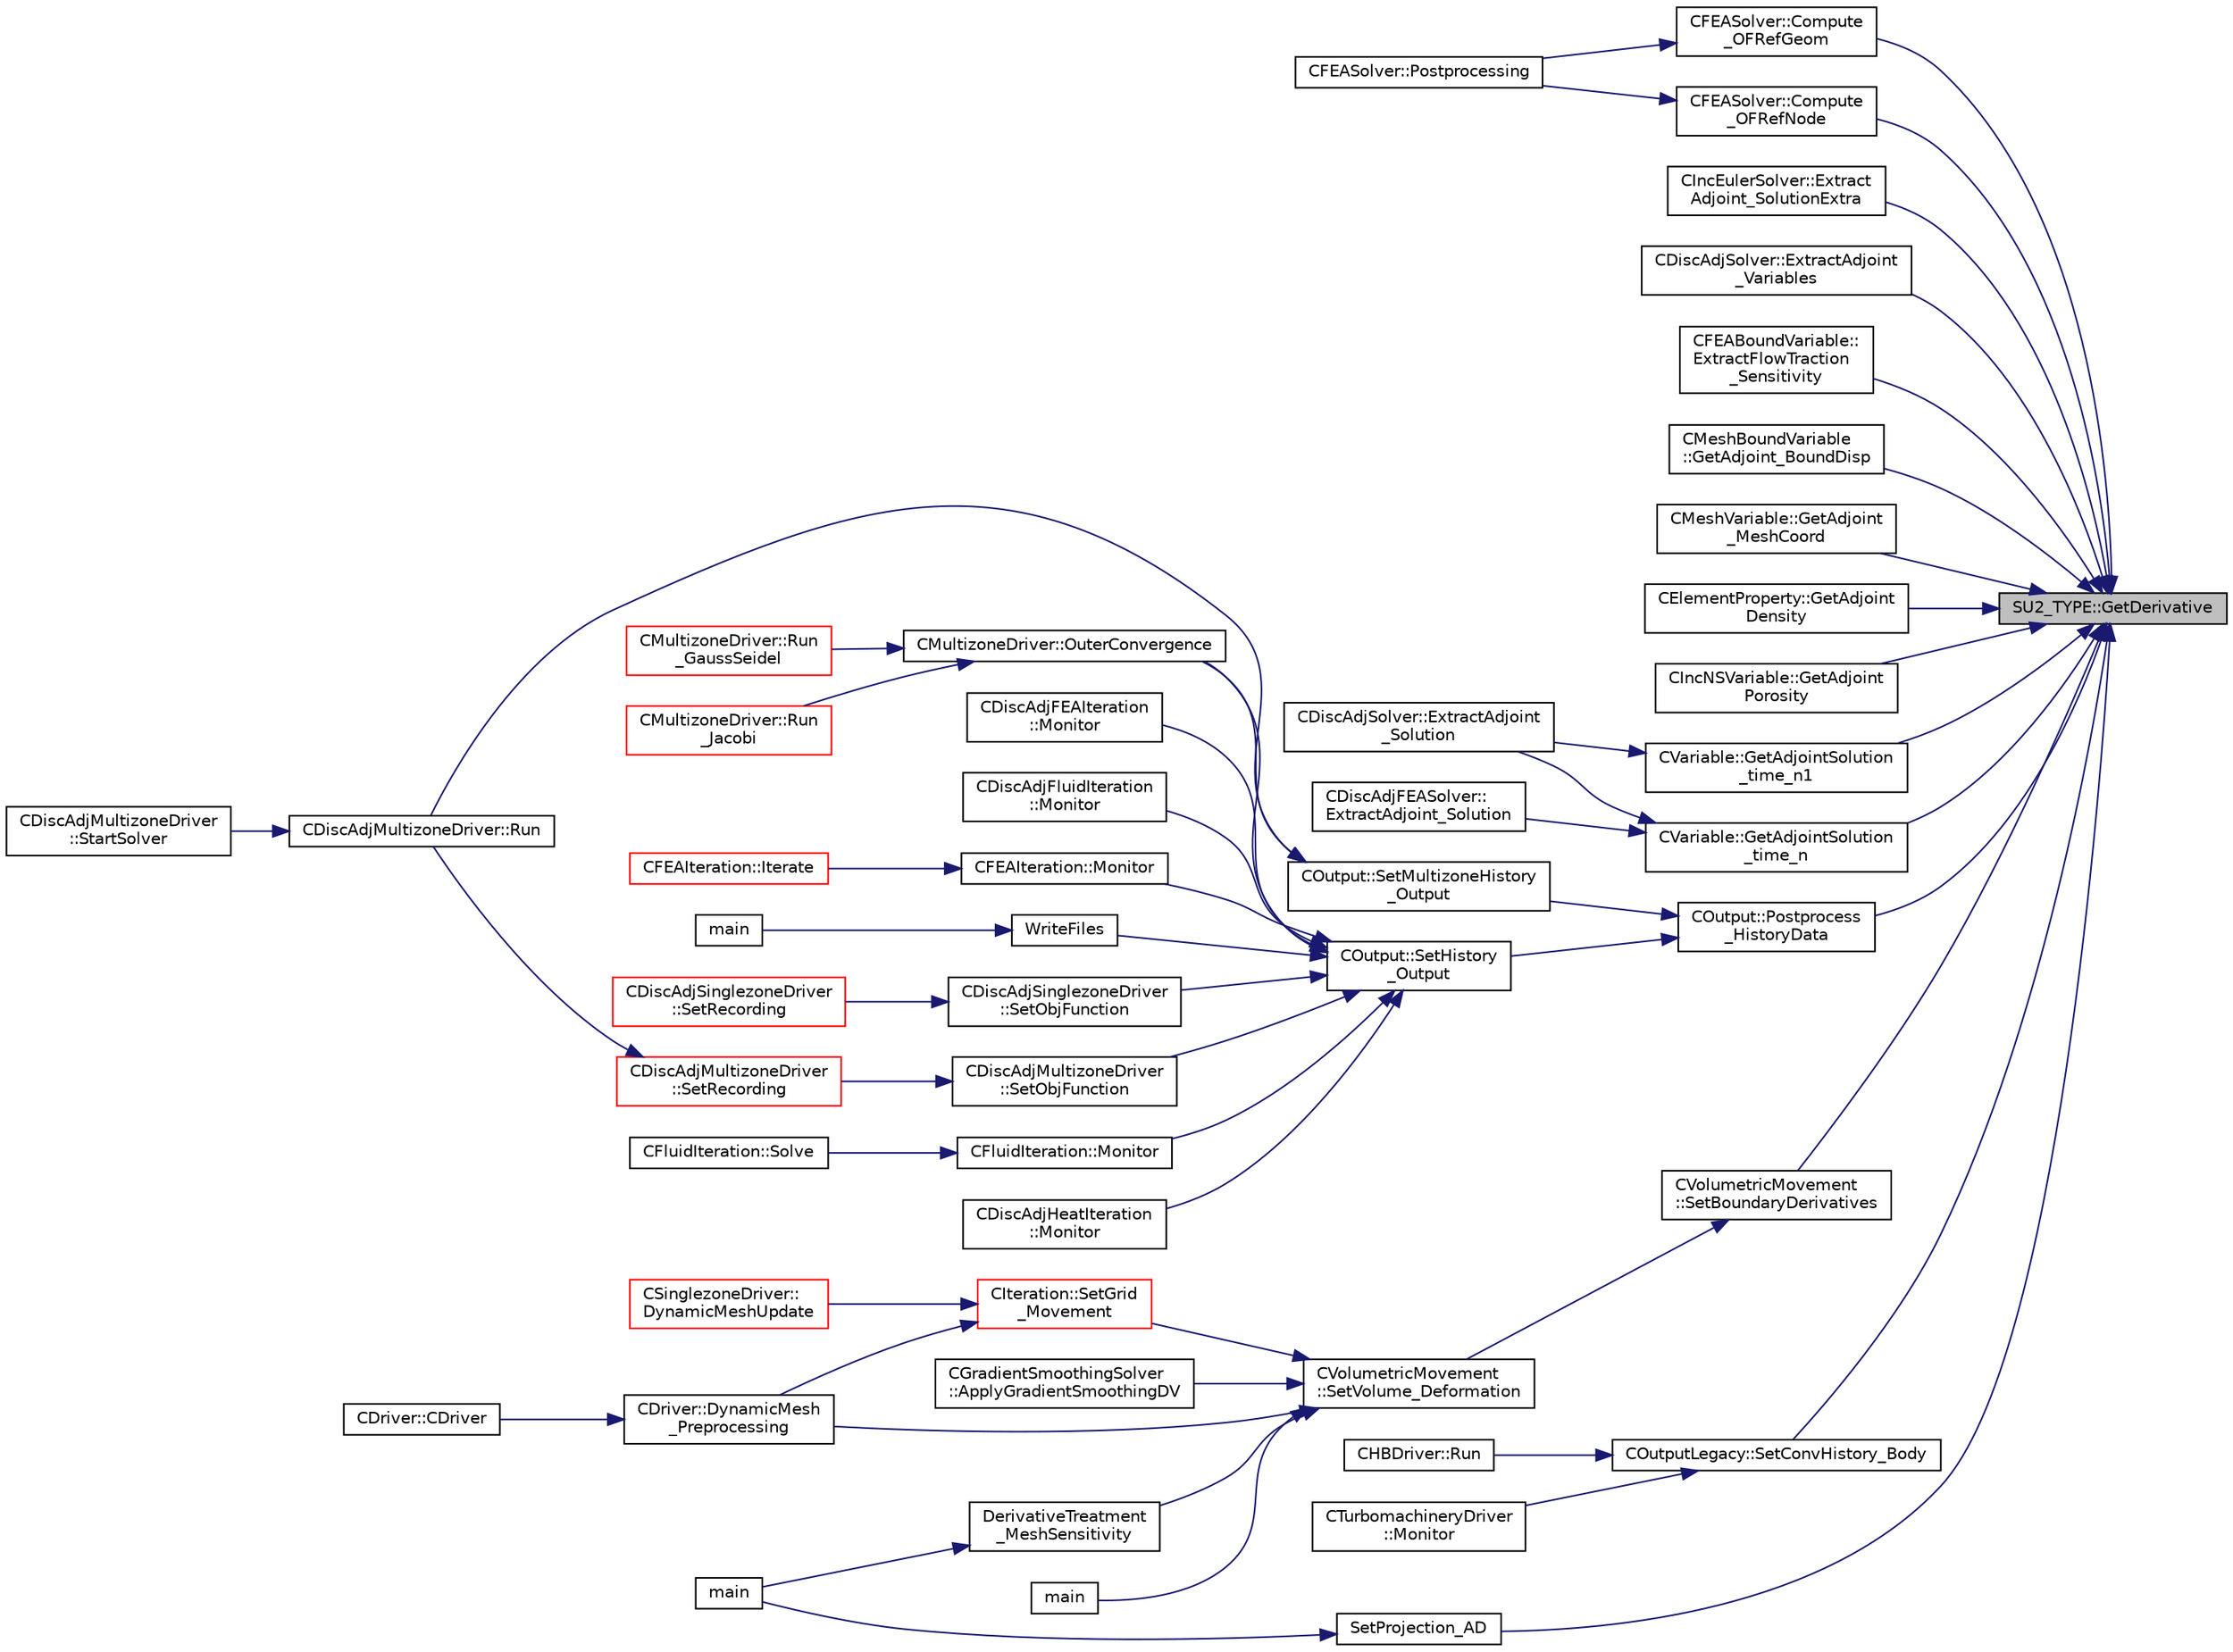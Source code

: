 digraph "SU2_TYPE::GetDerivative"
{
 // LATEX_PDF_SIZE
  edge [fontname="Helvetica",fontsize="10",labelfontname="Helvetica",labelfontsize="10"];
  node [fontname="Helvetica",fontsize="10",shape=record];
  rankdir="RL";
  Node1 [label="SU2_TYPE::GetDerivative",height=0.2,width=0.4,color="black", fillcolor="grey75", style="filled", fontcolor="black",tooltip="Get the derivative value of the datatype (needs to be implemented for each new type)."];
  Node1 -> Node2 [dir="back",color="midnightblue",fontsize="10",style="solid",fontname="Helvetica"];
  Node2 [label="CFEASolver::Compute\l_OFRefGeom",height=0.2,width=0.4,color="black", fillcolor="white", style="filled",URL="$classCFEASolver.html#a19e9ecb594a92b0423fe5bd76977733f",tooltip="Compute the objective function for a reference geometry."];
  Node2 -> Node3 [dir="back",color="midnightblue",fontsize="10",style="solid",fontname="Helvetica"];
  Node3 [label="CFEASolver::Postprocessing",height=0.2,width=0.4,color="black", fillcolor="white", style="filled",URL="$classCFEASolver.html#ab4fa9086b598c5778c9c0403a5626d1b",tooltip="Postprocessing."];
  Node1 -> Node4 [dir="back",color="midnightblue",fontsize="10",style="solid",fontname="Helvetica"];
  Node4 [label="CFEASolver::Compute\l_OFRefNode",height=0.2,width=0.4,color="black", fillcolor="white", style="filled",URL="$classCFEASolver.html#a70584057c3e5f61ddce67ef88df91e74",tooltip="Compute the objective function for a reference node."];
  Node4 -> Node3 [dir="back",color="midnightblue",fontsize="10",style="solid",fontname="Helvetica"];
  Node1 -> Node5 [dir="back",color="midnightblue",fontsize="10",style="solid",fontname="Helvetica"];
  Node5 [label="CIncEulerSolver::Extract\lAdjoint_SolutionExtra",height=0.2,width=0.4,color="black", fillcolor="white", style="filled",URL="$classCIncEulerSolver.html#a259efa7fad5ed88bbd6d9ca43a9c21ea",tooltip="Extract the adjoint of the extra solution at the input."];
  Node1 -> Node6 [dir="back",color="midnightblue",fontsize="10",style="solid",fontname="Helvetica"];
  Node6 [label="CDiscAdjSolver::ExtractAdjoint\l_Variables",height=0.2,width=0.4,color="black", fillcolor="white", style="filled",URL="$classCDiscAdjSolver.html#aad52232974bd9f20c8025f471d37aeb1",tooltip="A virtual member."];
  Node1 -> Node7 [dir="back",color="midnightblue",fontsize="10",style="solid",fontname="Helvetica"];
  Node7 [label="CFEABoundVariable::\lExtractFlowTraction\l_Sensitivity",height=0.2,width=0.4,color="black", fillcolor="white", style="filled",URL="$classCFEABoundVariable.html#a6222a57b4a596545006edc024d5f53df",tooltip="Extract the flow traction derivatives."];
  Node1 -> Node8 [dir="back",color="midnightblue",fontsize="10",style="solid",fontname="Helvetica"];
  Node8 [label="CMeshBoundVariable\l::GetAdjoint_BoundDisp",height=0.2,width=0.4,color="black", fillcolor="white", style="filled",URL="$classCMeshBoundVariable.html#aff2e6b542319e85e91878b1e35c67a9a",tooltip="Recover the value of the adjoint of the boundary displacements."];
  Node1 -> Node9 [dir="back",color="midnightblue",fontsize="10",style="solid",fontname="Helvetica"];
  Node9 [label="CMeshVariable::GetAdjoint\l_MeshCoord",height=0.2,width=0.4,color="black", fillcolor="white", style="filled",URL="$classCMeshVariable.html#ac4b1f4b687e7c470d13998e9d302c2c6",tooltip="Recover the value of the adjoint of the mesh coordinates."];
  Node1 -> Node10 [dir="back",color="midnightblue",fontsize="10",style="solid",fontname="Helvetica"];
  Node10 [label="CElementProperty::GetAdjoint\lDensity",height=0.2,width=0.4,color="black", fillcolor="white", style="filled",URL="$classCElementProperty.html#ab92200f295f05ddf52397e430ce36279",tooltip="Extract the derivative of the Design density."];
  Node1 -> Node11 [dir="back",color="midnightblue",fontsize="10",style="solid",fontname="Helvetica"];
  Node11 [label="CIncNSVariable::GetAdjoint\lPorosity",height=0.2,width=0.4,color="black", fillcolor="white", style="filled",URL="$classCIncNSVariable.html#a58f7e63658052272eb3acc5843111c7d",tooltip="Get the adjoint values of the coordinates."];
  Node1 -> Node12 [dir="back",color="midnightblue",fontsize="10",style="solid",fontname="Helvetica"];
  Node12 [label="CVariable::GetAdjointSolution\l_time_n",height=0.2,width=0.4,color="black", fillcolor="white", style="filled",URL="$classCVariable.html#a8888a5b67d3f1d4320ec5d90c1a7b9db",tooltip=" "];
  Node12 -> Node13 [dir="back",color="midnightblue",fontsize="10",style="solid",fontname="Helvetica"];
  Node13 [label="CDiscAdjSolver::ExtractAdjoint\l_Solution",height=0.2,width=0.4,color="black", fillcolor="white", style="filled",URL="$classCDiscAdjSolver.html#a197e13969a8007038486acaabc5902c8",tooltip="Sets the adjoint values of the input variables of the flow (+turb.) iteration after tape has been eva..."];
  Node12 -> Node14 [dir="back",color="midnightblue",fontsize="10",style="solid",fontname="Helvetica"];
  Node14 [label="CDiscAdjFEASolver::\lExtractAdjoint_Solution",height=0.2,width=0.4,color="black", fillcolor="white", style="filled",URL="$classCDiscAdjFEASolver.html#a04c82d7de659c5882a0898bd4e73cdc2",tooltip="Sets the adjoint values of the input variables of the flow (+turb.) iteration after tape has been eva..."];
  Node1 -> Node15 [dir="back",color="midnightblue",fontsize="10",style="solid",fontname="Helvetica"];
  Node15 [label="CVariable::GetAdjointSolution\l_time_n1",height=0.2,width=0.4,color="black", fillcolor="white", style="filled",URL="$classCVariable.html#a877dd26d6022099f794dd2db1bd8eb7c",tooltip=" "];
  Node15 -> Node13 [dir="back",color="midnightblue",fontsize="10",style="solid",fontname="Helvetica"];
  Node1 -> Node16 [dir="back",color="midnightblue",fontsize="10",style="solid",fontname="Helvetica"];
  Node16 [label="COutput::Postprocess\l_HistoryData",height=0.2,width=0.4,color="black", fillcolor="white", style="filled",URL="$classCOutput.html#ab2286efe6e4b78dd0daf13d2f1a6f886",tooltip="Postprocess_HistoryData."];
  Node16 -> Node17 [dir="back",color="midnightblue",fontsize="10",style="solid",fontname="Helvetica"];
  Node17 [label="COutput::SetHistory\l_Output",height=0.2,width=0.4,color="black", fillcolor="white", style="filled",URL="$classCOutput.html#acf84143df1a158647605c980ecae2d7c",tooltip="Collects history data from the solvers, monitors the convergence and writes to screen and history fil..."];
  Node17 -> Node18 [dir="back",color="midnightblue",fontsize="10",style="solid",fontname="Helvetica"];
  Node18 [label="CFluidIteration::Monitor",height=0.2,width=0.4,color="black", fillcolor="white", style="filled",URL="$classCFluidIteration.html#a65a5e3091a587996d2edf4c415a241f6",tooltip="Monitors the convergence and other metrics for the fluid system."];
  Node18 -> Node19 [dir="back",color="midnightblue",fontsize="10",style="solid",fontname="Helvetica"];
  Node19 [label="CFluidIteration::Solve",height=0.2,width=0.4,color="black", fillcolor="white", style="filled",URL="$classCFluidIteration.html#ae4c454356af70246063fdcba4accb068",tooltip="Iterate the fluid system for a number of Inner_Iter iterations."];
  Node17 -> Node20 [dir="back",color="midnightblue",fontsize="10",style="solid",fontname="Helvetica"];
  Node20 [label="CDiscAdjHeatIteration\l::Monitor",height=0.2,width=0.4,color="black", fillcolor="white", style="filled",URL="$classCDiscAdjHeatIteration.html#a53f7a52e08573fab876dd8fb8c09254f",tooltip="Monitors the convergence and other metrics for the discrete adjoint heat problem."];
  Node17 -> Node21 [dir="back",color="midnightblue",fontsize="10",style="solid",fontname="Helvetica"];
  Node21 [label="CDiscAdjFEAIteration\l::Monitor",height=0.2,width=0.4,color="black", fillcolor="white", style="filled",URL="$classCDiscAdjFEAIteration.html#ae649fc912ce2489b1356dc81330e9b17",tooltip="Monitors the convergence and other metrics for the discrete adjoint FEA problem."];
  Node17 -> Node22 [dir="back",color="midnightblue",fontsize="10",style="solid",fontname="Helvetica"];
  Node22 [label="CDiscAdjFluidIteration\l::Monitor",height=0.2,width=0.4,color="black", fillcolor="white", style="filled",URL="$classCDiscAdjFluidIteration.html#afdddb208b85e5c5a4d10d071022baf1e",tooltip="Monitors the convergence and other metrics for the discrete adjoint fluid system."];
  Node17 -> Node23 [dir="back",color="midnightblue",fontsize="10",style="solid",fontname="Helvetica"];
  Node23 [label="CFEAIteration::Monitor",height=0.2,width=0.4,color="black", fillcolor="white", style="filled",URL="$classCFEAIteration.html#a3039c502c1a86c2b27ca82b28cd563b3",tooltip="Monitors the convergence and other metrics for the FEM system."];
  Node23 -> Node24 [dir="back",color="midnightblue",fontsize="10",style="solid",fontname="Helvetica"];
  Node24 [label="CFEAIteration::Iterate",height=0.2,width=0.4,color="red", fillcolor="white", style="filled",URL="$classCFEAIteration.html#a6f38f9de139d7ecda0d39ab13342b39a",tooltip="Perform a single iteration for structural analysis using the Finite Element Method."];
  Node17 -> Node26 [dir="back",color="midnightblue",fontsize="10",style="solid",fontname="Helvetica"];
  Node26 [label="CMultizoneDriver::OuterConvergence",height=0.2,width=0.4,color="black", fillcolor="white", style="filled",URL="$classCMultizoneDriver.html#ae72bb40195e4066bc4be4adfb0df29e9",tooltip="Check the convergence at the outer level."];
  Node26 -> Node27 [dir="back",color="midnightblue",fontsize="10",style="solid",fontname="Helvetica"];
  Node27 [label="CMultizoneDriver::Run\l_GaussSeidel",height=0.2,width=0.4,color="red", fillcolor="white", style="filled",URL="$classCMultizoneDriver.html#a0831675485ec791db4daa926b299caaa",tooltip="Run a Block Gauss-Seidel iteration in all physical zones."];
  Node26 -> Node29 [dir="back",color="midnightblue",fontsize="10",style="solid",fontname="Helvetica"];
  Node29 [label="CMultizoneDriver::Run\l_Jacobi",height=0.2,width=0.4,color="red", fillcolor="white", style="filled",URL="$classCMultizoneDriver.html#a3fb588b700451ea8c886eab2fc340f2d",tooltip="Run a Block-Jacobi iteration in all physical zones."];
  Node17 -> Node30 [dir="back",color="midnightblue",fontsize="10",style="solid",fontname="Helvetica"];
  Node30 [label="CDiscAdjSinglezoneDriver\l::SetObjFunction",height=0.2,width=0.4,color="black", fillcolor="white", style="filled",URL="$classCDiscAdjSinglezoneDriver.html#aea0513ac808106c6a92be610b3b17a6a",tooltip="Set the objective function."];
  Node30 -> Node31 [dir="back",color="midnightblue",fontsize="10",style="solid",fontname="Helvetica"];
  Node31 [label="CDiscAdjSinglezoneDriver\l::SetRecording",height=0.2,width=0.4,color="red", fillcolor="white", style="filled",URL="$classCDiscAdjSinglezoneDriver.html#ac5a9bbc8bf431a06a4ec315a514c9428",tooltip="Record one iteration of a flow iteration in within multiple zones."];
  Node17 -> Node36 [dir="back",color="midnightblue",fontsize="10",style="solid",fontname="Helvetica"];
  Node36 [label="CDiscAdjMultizoneDriver\l::SetObjFunction",height=0.2,width=0.4,color="black", fillcolor="white", style="filled",URL="$classCDiscAdjMultizoneDriver.html#aec588aee003e08d9bf7b93f54d4735fa",tooltip="Set the objective function."];
  Node36 -> Node37 [dir="back",color="midnightblue",fontsize="10",style="solid",fontname="Helvetica"];
  Node37 [label="CDiscAdjMultizoneDriver\l::SetRecording",height=0.2,width=0.4,color="red", fillcolor="white", style="filled",URL="$classCDiscAdjMultizoneDriver.html#a6858d2798084ac58973760b98cbc268d",tooltip="Record one iteration of the primal problem within each zone."];
  Node37 -> Node39 [dir="back",color="midnightblue",fontsize="10",style="solid",fontname="Helvetica"];
  Node39 [label="CDiscAdjMultizoneDriver::Run",height=0.2,width=0.4,color="black", fillcolor="white", style="filled",URL="$classCDiscAdjMultizoneDriver.html#af996aecdb6d20aa4fc81c9b67295abf5",tooltip="[Overload] Run an discrete adjoint update of all solvers within multiple zones."];
  Node39 -> Node40 [dir="back",color="midnightblue",fontsize="10",style="solid",fontname="Helvetica"];
  Node40 [label="CDiscAdjMultizoneDriver\l::StartSolver",height=0.2,width=0.4,color="black", fillcolor="white", style="filled",URL="$classCDiscAdjMultizoneDriver.html#a75de0a1a482ceeed4301a384f1515092",tooltip="[Overload] Launch the computation for discrete adjoint multizone problems."];
  Node17 -> Node42 [dir="back",color="midnightblue",fontsize="10",style="solid",fontname="Helvetica"];
  Node42 [label="WriteFiles",height=0.2,width=0.4,color="black", fillcolor="white", style="filled",URL="$SU2__SOL_8cpp.html#a43305e0af849b318ce139ccf6a164626",tooltip=" "];
  Node42 -> Node43 [dir="back",color="midnightblue",fontsize="10",style="solid",fontname="Helvetica"];
  Node43 [label="main",height=0.2,width=0.4,color="black", fillcolor="white", style="filled",URL="$SU2__SOL_8cpp.html#a0ddf1224851353fc92bfbff6f499fa97",tooltip=" "];
  Node16 -> Node44 [dir="back",color="midnightblue",fontsize="10",style="solid",fontname="Helvetica"];
  Node44 [label="COutput::SetMultizoneHistory\l_Output",height=0.2,width=0.4,color="black", fillcolor="white", style="filled",URL="$classCOutput.html#a15b0776bd2ed68b43e3c0bd3b9b56490",tooltip=" "];
  Node44 -> Node26 [dir="back",color="midnightblue",fontsize="10",style="solid",fontname="Helvetica"];
  Node44 -> Node39 [dir="back",color="midnightblue",fontsize="10",style="solid",fontname="Helvetica"];
  Node1 -> Node45 [dir="back",color="midnightblue",fontsize="10",style="solid",fontname="Helvetica"];
  Node45 [label="CVolumetricMovement\l::SetBoundaryDerivatives",height=0.2,width=0.4,color="black", fillcolor="white", style="filled",URL="$classCVolumetricMovement.html#aaad89d6c6a1276fa77b0dc52fe4184fa",tooltip="Set the derivatives of the boundary nodes."];
  Node45 -> Node46 [dir="back",color="midnightblue",fontsize="10",style="solid",fontname="Helvetica"];
  Node46 [label="CVolumetricMovement\l::SetVolume_Deformation",height=0.2,width=0.4,color="black", fillcolor="white", style="filled",URL="$classCVolumetricMovement.html#a96c9dadafe051a2479ef4ec4b51adb04",tooltip="Grid deformation using the spring analogy method."];
  Node46 -> Node47 [dir="back",color="midnightblue",fontsize="10",style="solid",fontname="Helvetica"];
  Node47 [label="CGradientSmoothingSolver\l::ApplyGradientSmoothingDV",height=0.2,width=0.4,color="black", fillcolor="white", style="filled",URL="$classCGradientSmoothingSolver.html#a443fb04934697664cd7defae114e6ef4",tooltip="All steps required for smoothing the whole system on DV level in an iterative way."];
  Node46 -> Node48 [dir="back",color="midnightblue",fontsize="10",style="solid",fontname="Helvetica"];
  Node48 [label="DerivativeTreatment\l_MeshSensitivity",height=0.2,width=0.4,color="black", fillcolor="white", style="filled",URL="$SU2__DOT_8cpp.html#a160a5823e2f9b59992121278680ea5d5",tooltip="Treatment of derivatives with the Sobolev smoothing solver."];
  Node48 -> Node49 [dir="back",color="midnightblue",fontsize="10",style="solid",fontname="Helvetica"];
  Node49 [label="main",height=0.2,width=0.4,color="black", fillcolor="white", style="filled",URL="$SU2__DOT_8cpp.html#a0ddf1224851353fc92bfbff6f499fa97",tooltip=" "];
  Node46 -> Node50 [dir="back",color="midnightblue",fontsize="10",style="solid",fontname="Helvetica"];
  Node50 [label="CDriver::DynamicMesh\l_Preprocessing",height=0.2,width=0.4,color="black", fillcolor="white", style="filled",URL="$classCDriver.html#ab130423a20d43ddd4eb0d9cde51c2708",tooltip="GridMovement_Preprocessing."];
  Node50 -> Node51 [dir="back",color="midnightblue",fontsize="10",style="solid",fontname="Helvetica"];
  Node51 [label="CDriver::CDriver",height=0.2,width=0.4,color="black", fillcolor="white", style="filled",URL="$classCDriver.html#a3fca4a013a6efa9bbb38fe78a86b5f3d",tooltip="Constructor of the class."];
  Node46 -> Node52 [dir="back",color="midnightblue",fontsize="10",style="solid",fontname="Helvetica"];
  Node52 [label="main",height=0.2,width=0.4,color="black", fillcolor="white", style="filled",URL="$SU2__DEF_8cpp.html#a0ddf1224851353fc92bfbff6f499fa97",tooltip=" "];
  Node46 -> Node53 [dir="back",color="midnightblue",fontsize="10",style="solid",fontname="Helvetica"];
  Node53 [label="CIteration::SetGrid\l_Movement",height=0.2,width=0.4,color="red", fillcolor="white", style="filled",URL="$classCIteration.html#a7b36785762f6b0c214569b185b858b6c",tooltip="Updates the positions and grid velocities for dynamic meshes between physical time steps."];
  Node53 -> Node50 [dir="back",color="midnightblue",fontsize="10",style="solid",fontname="Helvetica"];
  Node53 -> Node54 [dir="back",color="midnightblue",fontsize="10",style="solid",fontname="Helvetica"];
  Node54 [label="CSinglezoneDriver::\lDynamicMeshUpdate",height=0.2,width=0.4,color="red", fillcolor="white", style="filled",URL="$classCSinglezoneDriver.html#a2f88f82c3b958d60452d5513daf5c128",tooltip="Perform a dynamic mesh deformation, included grid velocity computation and the update of the multigri..."];
  Node1 -> Node65 [dir="back",color="midnightblue",fontsize="10",style="solid",fontname="Helvetica"];
  Node65 [label="COutputLegacy::SetConvHistory_Body",height=0.2,width=0.4,color="black", fillcolor="white", style="filled",URL="$classCOutputLegacy.html#a217cc0d778a3828499189a9debee47c6",tooltip="Write the history file and the convergence on the screen for serial computations."];
  Node65 -> Node66 [dir="back",color="midnightblue",fontsize="10",style="solid",fontname="Helvetica"];
  Node66 [label="CTurbomachineryDriver\l::Monitor",height=0.2,width=0.4,color="black", fillcolor="white", style="filled",URL="$classCTurbomachineryDriver.html#a46d71c90157f3116888e41d0789be956",tooltip="Monitor the computation."];
  Node65 -> Node67 [dir="back",color="midnightblue",fontsize="10",style="solid",fontname="Helvetica"];
  Node67 [label="CHBDriver::Run",height=0.2,width=0.4,color="black", fillcolor="white", style="filled",URL="$classCHBDriver.html#a741b28f789c77858055bdea1d5716f21",tooltip="Run a single iteration of a Harmonic Balance problem."];
  Node1 -> Node68 [dir="back",color="midnightblue",fontsize="10",style="solid",fontname="Helvetica"];
  Node68 [label="SetProjection_AD",height=0.2,width=0.4,color="black", fillcolor="white", style="filled",URL="$SU2__DOT_8cpp.html#a3fceed882e8eb3d6796c8e8396af7d87",tooltip="Projection of the surface sensitivity using algorithmic differentiation (AD)."];
  Node68 -> Node49 [dir="back",color="midnightblue",fontsize="10",style="solid",fontname="Helvetica"];
}
